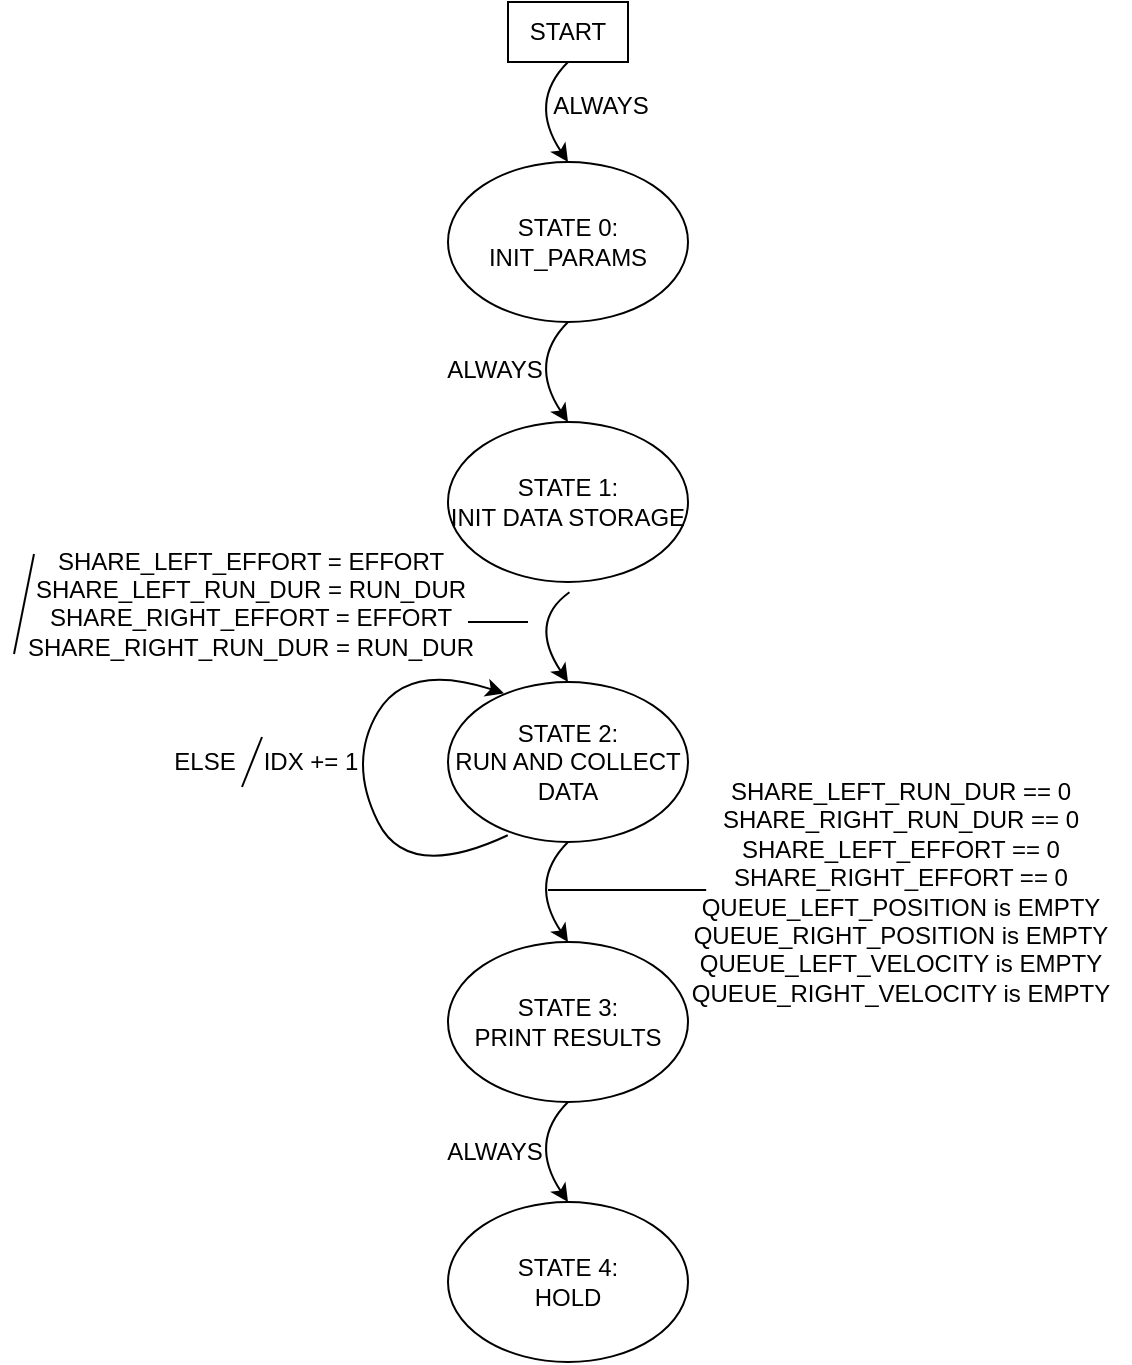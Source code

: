 <mxfile version="26.0.14">
  <diagram name="Page-1" id="3dLHTJiopZWAylu0FBBb">
    <mxGraphModel grid="1" page="1" gridSize="10" guides="1" tooltips="1" connect="1" arrows="1" fold="1" pageScale="1" pageWidth="850" pageHeight="1100" math="0" shadow="0">
      <root>
        <mxCell id="0" />
        <mxCell id="1" parent="0" />
        <mxCell id="1liZs369yaoYUMZYzrlq-2" value="START" style="rounded=0;whiteSpace=wrap;html=1;" vertex="1" parent="1">
          <mxGeometry x="390" y="250" width="60" height="30" as="geometry" />
        </mxCell>
        <mxCell id="1liZs369yaoYUMZYzrlq-3" value="&lt;div&gt;STATE 0:&lt;/div&gt;INIT_PARAMS" style="ellipse;whiteSpace=wrap;html=1;" vertex="1" parent="1">
          <mxGeometry x="360" y="330" width="120" height="80" as="geometry" />
        </mxCell>
        <mxCell id="1liZs369yaoYUMZYzrlq-5" value="STATE 2:&lt;br&gt;RUN AND COLLECT DATA" style="ellipse;whiteSpace=wrap;html=1;" vertex="1" parent="1">
          <mxGeometry x="360" y="590" width="120" height="80" as="geometry" />
        </mxCell>
        <mxCell id="1liZs369yaoYUMZYzrlq-8" value="" style="curved=1;endArrow=classic;html=1;rounded=0;entryX=0.5;entryY=0;entryDx=0;entryDy=0;exitX=0.5;exitY=1;exitDx=0;exitDy=0;" edge="1" parent="1" source="1liZs369yaoYUMZYzrlq-2" target="1liZs369yaoYUMZYzrlq-3">
          <mxGeometry width="50" height="50" relative="1" as="geometry">
            <mxPoint x="350" y="350" as="sourcePoint" />
            <mxPoint x="420" y="330" as="targetPoint" />
            <Array as="points">
              <mxPoint x="400" y="300" />
            </Array>
          </mxGeometry>
        </mxCell>
        <mxCell id="1liZs369yaoYUMZYzrlq-10" value="ALWAYS" style="text;html=1;align=center;verticalAlign=middle;resizable=0;points=[];autosize=1;strokeColor=none;fillColor=none;" vertex="1" parent="1">
          <mxGeometry x="401" y="287" width="70" height="30" as="geometry" />
        </mxCell>
        <mxCell id="1liZs369yaoYUMZYzrlq-18" value="&lt;div&gt;STATE 3:&lt;/div&gt;&lt;div&gt;PRINT RESULTS&lt;br&gt;&lt;/div&gt;" style="ellipse;whiteSpace=wrap;html=1;" vertex="1" parent="1">
          <mxGeometry x="360" y="720" width="120" height="80" as="geometry" />
        </mxCell>
        <mxCell id="1liZs369yaoYUMZYzrlq-19" value="" style="curved=1;endArrow=classic;html=1;rounded=0;entryX=0.5;entryY=0;entryDx=0;entryDy=0;exitX=0.5;exitY=1;exitDx=0;exitDy=0;" edge="1" parent="1" source="1liZs369yaoYUMZYzrlq-5" target="1liZs369yaoYUMZYzrlq-18">
          <mxGeometry width="50" height="50" relative="1" as="geometry">
            <mxPoint x="420" y="670" as="sourcePoint" />
            <mxPoint x="410" y="705" as="targetPoint" />
            <Array as="points">
              <mxPoint x="400" y="690" />
            </Array>
          </mxGeometry>
        </mxCell>
        <mxCell id="1liZs369yaoYUMZYzrlq-20" value="&lt;div&gt;SHARE_LEFT_RUN_DUR == 0&lt;/div&gt;&lt;div&gt;SHARE_RIGHT_RUN_DUR == 0&lt;/div&gt;&lt;div&gt;SHARE_LEFT_EFFORT == 0&lt;/div&gt;&lt;div&gt;SHARE_RIGHT_EFFORT == 0&lt;/div&gt;&lt;div&gt;QUEUE_LEFT_POSITION is EMPTY&lt;/div&gt;&lt;div&gt;QUEUE_RIGHT_POSITION is EMPTY&lt;/div&gt;&lt;div&gt;QUEUE_LEFT_VELOCITY is EMPTY&lt;/div&gt;&lt;div&gt;QUEUE_RIGHT_VELOCITY is EMPTY&lt;/div&gt;" style="text;html=1;align=center;verticalAlign=middle;resizable=0;points=[];autosize=1;strokeColor=none;fillColor=none;" vertex="1" parent="1">
          <mxGeometry x="471" y="630" width="230" height="130" as="geometry" />
        </mxCell>
        <mxCell id="1liZs369yaoYUMZYzrlq-21" value="ALWAYS" style="text;html=1;align=center;verticalAlign=middle;resizable=0;points=[];autosize=1;strokeColor=none;fillColor=none;" vertex="1" parent="1">
          <mxGeometry x="348" y="419" width="70" height="30" as="geometry" />
        </mxCell>
        <mxCell id="1liZs369yaoYUMZYzrlq-22" value="&lt;div&gt;SHARE_LEFT_EFFORT = EFFORT&lt;br&gt;&lt;/div&gt;&lt;div&gt;SHARE_LEFT_RUN_DUR = RUN_DUR&lt;br&gt;&lt;/div&gt;&lt;div&gt;&lt;div&gt;SHARE_RIGHT_EFFORT = EFFORT&lt;br&gt;&lt;/div&gt;&lt;div&gt;SHARE_RIGHT_RUN_DUR = RUN_DUR&lt;/div&gt;&lt;br&gt;&lt;/div&gt;" style="text;html=1;align=center;verticalAlign=middle;resizable=0;points=[];autosize=1;strokeColor=none;fillColor=none;" vertex="1" parent="1">
          <mxGeometry x="136" y="513" width="250" height="90" as="geometry" />
        </mxCell>
        <mxCell id="1liZs369yaoYUMZYzrlq-23" value="" style="endArrow=none;html=1;rounded=0;" edge="1" parent="1">
          <mxGeometry width="50" height="50" relative="1" as="geometry">
            <mxPoint x="153" y="526" as="sourcePoint" />
            <mxPoint x="143" y="576" as="targetPoint" />
          </mxGeometry>
        </mxCell>
        <mxCell id="1liZs369yaoYUMZYzrlq-24" value="&lt;div&gt;STATE 1:&lt;/div&gt;&lt;div&gt;INIT DATA STORAGE&lt;br&gt;&lt;/div&gt;" style="ellipse;whiteSpace=wrap;html=1;" vertex="1" parent="1">
          <mxGeometry x="360" y="460" width="120" height="80" as="geometry" />
        </mxCell>
        <mxCell id="1liZs369yaoYUMZYzrlq-26" value="" style="curved=1;endArrow=classic;html=1;rounded=0;entryX=0.5;entryY=0;entryDx=0;entryDy=0;exitX=0.5;exitY=1;exitDx=0;exitDy=0;" edge="1" parent="1" source="1liZs369yaoYUMZYzrlq-3" target="1liZs369yaoYUMZYzrlq-24">
          <mxGeometry width="50" height="50" relative="1" as="geometry">
            <mxPoint x="240" y="519" as="sourcePoint" />
            <mxPoint x="290" y="469" as="targetPoint" />
            <Array as="points">
              <mxPoint x="400" y="430" />
            </Array>
          </mxGeometry>
        </mxCell>
        <mxCell id="1liZs369yaoYUMZYzrlq-28" value="" style="curved=1;endArrow=classic;html=1;rounded=0;entryX=0.5;entryY=0;entryDx=0;entryDy=0;exitX=0.506;exitY=1.064;exitDx=0;exitDy=0;exitPerimeter=0;" edge="1" parent="1" source="1liZs369yaoYUMZYzrlq-24" target="1liZs369yaoYUMZYzrlq-5">
          <mxGeometry width="50" height="50" relative="1" as="geometry">
            <mxPoint x="421" y="538" as="sourcePoint" />
            <mxPoint x="421" y="588" as="targetPoint" />
            <Array as="points">
              <mxPoint x="400" y="560" />
            </Array>
          </mxGeometry>
        </mxCell>
        <mxCell id="1liZs369yaoYUMZYzrlq-30" value="" style="curved=1;endArrow=classic;html=1;rounded=0;entryX=0.233;entryY=0.071;entryDx=0;entryDy=0;entryPerimeter=0;exitX=0.249;exitY=0.958;exitDx=0;exitDy=0;exitPerimeter=0;" edge="1" parent="1" source="1liZs369yaoYUMZYzrlq-5" target="1liZs369yaoYUMZYzrlq-5">
          <mxGeometry width="50" height="50" relative="1" as="geometry">
            <mxPoint x="240" y="680" as="sourcePoint" />
            <mxPoint x="290" y="630" as="targetPoint" />
            <Array as="points">
              <mxPoint x="340" y="690" />
              <mxPoint x="310" y="630" />
              <mxPoint x="340" y="580" />
            </Array>
          </mxGeometry>
        </mxCell>
        <mxCell id="1liZs369yaoYUMZYzrlq-31" value="ELSE" style="text;html=1;align=center;verticalAlign=middle;resizable=0;points=[];autosize=1;strokeColor=none;fillColor=none;" vertex="1" parent="1">
          <mxGeometry x="213" y="615" width="50" height="30" as="geometry" />
        </mxCell>
        <mxCell id="1liZs369yaoYUMZYzrlq-32" value="IDX += 1" style="text;html=1;align=center;verticalAlign=middle;resizable=0;points=[];autosize=1;strokeColor=none;fillColor=none;" vertex="1" parent="1">
          <mxGeometry x="256" y="615" width="70" height="30" as="geometry" />
        </mxCell>
        <mxCell id="1liZs369yaoYUMZYzrlq-33" value="" style="endArrow=none;html=1;rounded=0;" edge="1" parent="1">
          <mxGeometry width="50" height="50" relative="1" as="geometry">
            <mxPoint x="257" y="642.5" as="sourcePoint" />
            <mxPoint x="267" y="617.5" as="targetPoint" />
          </mxGeometry>
        </mxCell>
        <mxCell id="1liZs369yaoYUMZYzrlq-35" value="&lt;div&gt;STATE 4:&lt;/div&gt;&lt;div&gt;HOLD&lt;br&gt;&lt;/div&gt;" style="ellipse;whiteSpace=wrap;html=1;" vertex="1" parent="1">
          <mxGeometry x="360" y="850" width="120" height="80" as="geometry" />
        </mxCell>
        <mxCell id="1liZs369yaoYUMZYzrlq-36" value="" style="curved=1;endArrow=classic;html=1;rounded=0;entryX=0.5;entryY=0;entryDx=0;entryDy=0;exitX=0.5;exitY=1;exitDx=0;exitDy=0;" edge="1" parent="1" source="1liZs369yaoYUMZYzrlq-18" target="1liZs369yaoYUMZYzrlq-35">
          <mxGeometry width="50" height="50" relative="1" as="geometry">
            <mxPoint x="420" y="800" as="sourcePoint" />
            <mxPoint x="410" y="835" as="targetPoint" />
            <Array as="points">
              <mxPoint x="400" y="820" />
            </Array>
          </mxGeometry>
        </mxCell>
        <mxCell id="1liZs369yaoYUMZYzrlq-37" value="ALWAYS" style="text;html=1;align=center;verticalAlign=middle;resizable=0;points=[];autosize=1;strokeColor=none;fillColor=none;" vertex="1" parent="1">
          <mxGeometry x="348" y="810" width="70" height="30" as="geometry" />
        </mxCell>
        <mxCell id="1liZs369yaoYUMZYzrlq-38" value="" style="endArrow=none;html=1;rounded=0;entryX=0.083;entryY=0.462;entryDx=0;entryDy=0;entryPerimeter=0;" edge="1" parent="1">
          <mxGeometry width="50" height="50" relative="1" as="geometry">
            <mxPoint x="410" y="694" as="sourcePoint" />
            <mxPoint x="489.09" y="694.06" as="targetPoint" />
          </mxGeometry>
        </mxCell>
        <mxCell id="3ApjTyw4Nx7nmzDdAiLv-1" value="" style="endArrow=none;html=1;rounded=0;exitX=0.936;exitY=0.522;exitDx=0;exitDy=0;exitPerimeter=0;" edge="1" parent="1" source="1liZs369yaoYUMZYzrlq-22">
          <mxGeometry width="50" height="50" relative="1" as="geometry">
            <mxPoint x="240" y="590" as="sourcePoint" />
            <mxPoint x="400" y="560" as="targetPoint" />
          </mxGeometry>
        </mxCell>
      </root>
    </mxGraphModel>
  </diagram>
</mxfile>
